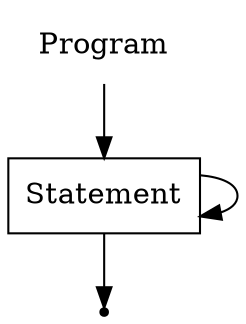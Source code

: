 digraph Program {
  start [label="Program" shape=plaintext];
  A [label="Statement" shape=box];
  end [label="" shape=point];
  start -> A;
  A -> A;
  A -> end;
}